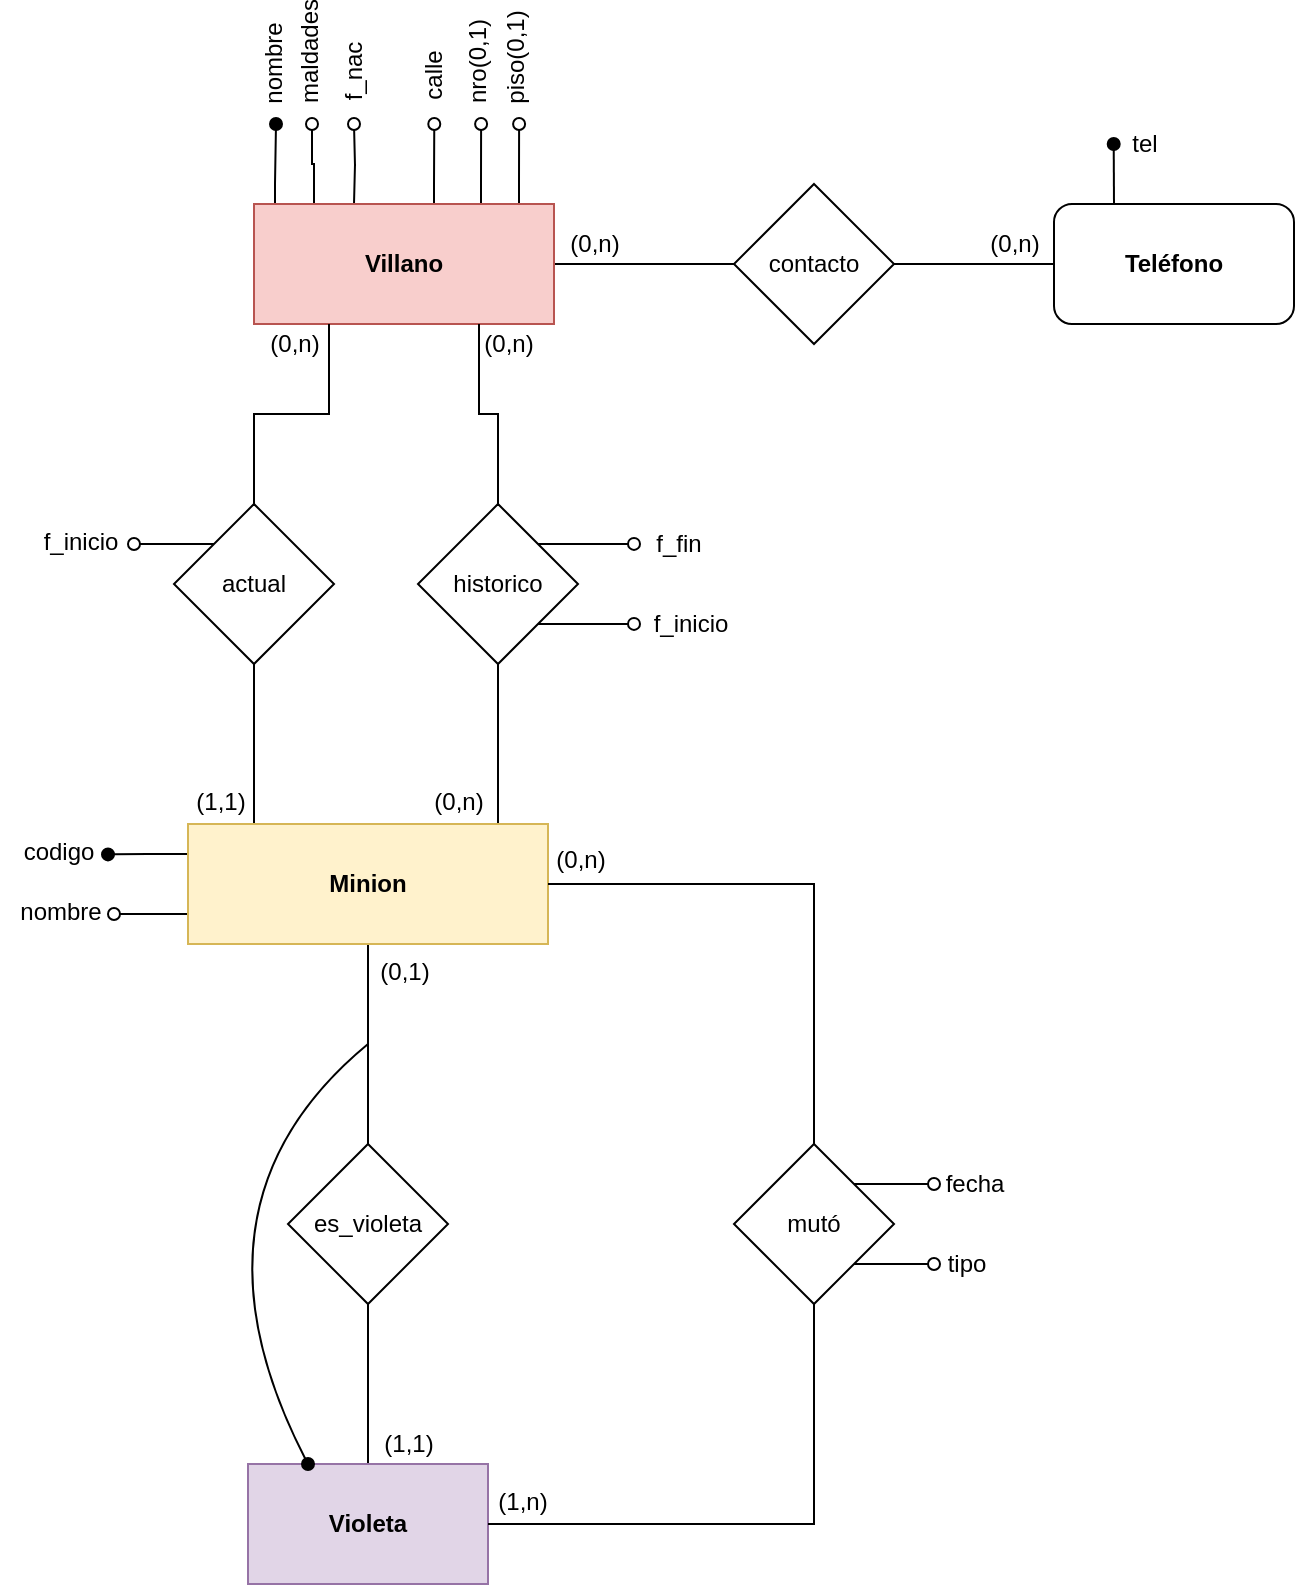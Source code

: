 <mxfile version="17.4.5" type="device"><diagram id="xiOBp9K8O0-WoL1GpT-Q" name="Page-1"><mxGraphModel dx="914" dy="555" grid="1" gridSize="10" guides="1" tooltips="1" connect="1" arrows="1" fold="1" page="1" pageScale="1" pageWidth="827" pageHeight="1169" math="0" shadow="0"><root><mxCell id="0"/><mxCell id="1" parent="0"/><mxCell id="xf0IeTYVD-WTQARBFhv2-3" style="edgeStyle=orthogonalEdgeStyle;rounded=0;orthogonalLoop=1;jettySize=auto;html=1;exitX=0.25;exitY=0;exitDx=0;exitDy=0;endArrow=oval;endFill=1;" edge="1" parent="1"><mxGeometry relative="1" as="geometry"><mxPoint x="168" y="226" as="targetPoint"/><mxPoint x="167.5" y="266" as="sourcePoint"/><Array as="points"><mxPoint x="168" y="256"/><mxPoint x="168" y="256"/></Array></mxGeometry></mxCell><mxCell id="xf0IeTYVD-WTQARBFhv2-4" style="edgeStyle=orthogonalEdgeStyle;rounded=0;orthogonalLoop=1;jettySize=auto;html=1;exitX=0.25;exitY=0;exitDx=0;exitDy=0;endArrow=oval;endFill=0;" edge="1" parent="1"><mxGeometry relative="1" as="geometry"><mxPoint x="186" y="226" as="targetPoint"/><mxPoint x="185.5" y="266" as="sourcePoint"/><Array as="points"><mxPoint x="187" y="266"/><mxPoint x="187" y="246"/><mxPoint x="186" y="246"/></Array></mxGeometry></mxCell><mxCell id="xf0IeTYVD-WTQARBFhv2-5" style="edgeStyle=orthogonalEdgeStyle;rounded=0;orthogonalLoop=1;jettySize=auto;html=1;exitX=0.5;exitY=0;exitDx=0;exitDy=0;endArrow=oval;endFill=0;" edge="1" parent="1"><mxGeometry relative="1" as="geometry"><mxPoint x="207" y="226" as="targetPoint"/><mxPoint x="207" y="266" as="sourcePoint"/></mxGeometry></mxCell><mxCell id="xf0IeTYVD-WTQARBFhv2-7" style="edgeStyle=orthogonalEdgeStyle;rounded=0;orthogonalLoop=1;jettySize=auto;html=1;exitX=0.5;exitY=0;exitDx=0;exitDy=0;endArrow=oval;endFill=0;" edge="1" parent="1"><mxGeometry relative="1" as="geometry"><mxPoint x="247.138" y="226" as="targetPoint"/><mxPoint x="247" y="266" as="sourcePoint"/><Array as="points"><mxPoint x="247" y="256"/><mxPoint x="247" y="256"/></Array></mxGeometry></mxCell><mxCell id="xf0IeTYVD-WTQARBFhv2-8" style="edgeStyle=orthogonalEdgeStyle;rounded=0;orthogonalLoop=1;jettySize=auto;html=1;exitX=0.75;exitY=0;exitDx=0;exitDy=0;endArrow=oval;endFill=0;" edge="1" parent="1"><mxGeometry relative="1" as="geometry"><mxPoint x="270.552" y="226" as="targetPoint"/><mxPoint x="270.5" y="266" as="sourcePoint"/><Array as="points"><mxPoint x="271" y="256"/><mxPoint x="271" y="256"/></Array></mxGeometry></mxCell><mxCell id="xf0IeTYVD-WTQARBFhv2-9" style="edgeStyle=orthogonalEdgeStyle;rounded=0;orthogonalLoop=1;jettySize=auto;html=1;exitX=0.75;exitY=0;exitDx=0;exitDy=0;endArrow=oval;endFill=0;" edge="1" parent="1"><mxGeometry relative="1" as="geometry"><mxPoint x="289.552" y="226" as="targetPoint"/><mxPoint x="289.5" y="266" as="sourcePoint"/><Array as="points"><mxPoint x="290" y="256"/><mxPoint x="290" y="256"/></Array></mxGeometry></mxCell><mxCell id="xf0IeTYVD-WTQARBFhv2-21" style="edgeStyle=orthogonalEdgeStyle;rounded=0;orthogonalLoop=1;jettySize=auto;html=1;exitX=1;exitY=0.5;exitDx=0;exitDy=0;entryX=0;entryY=0.5;entryDx=0;entryDy=0;endArrow=none;endFill=0;" edge="1" parent="1" source="xf0IeTYVD-WTQARBFhv2-1" target="xf0IeTYVD-WTQARBFhv2-16"><mxGeometry relative="1" as="geometry"/></mxCell><mxCell id="xf0IeTYVD-WTQARBFhv2-1" value="Villano" style="rounded=0;whiteSpace=wrap;html=1;fontStyle=1;fillColor=#f8cecc;strokeColor=#b85450;" vertex="1" parent="1"><mxGeometry x="157" y="266" width="150" height="60" as="geometry"/></mxCell><mxCell id="xf0IeTYVD-WTQARBFhv2-10" value="nombre" style="text;html=1;align=center;verticalAlign=middle;resizable=0;points=[];autosize=1;strokeColor=none;fillColor=none;horizontal=0;" vertex="1" parent="1"><mxGeometry x="137" y="186" width="60" height="20" as="geometry"/></mxCell><mxCell id="xf0IeTYVD-WTQARBFhv2-11" value="maldades" style="text;html=1;align=center;verticalAlign=middle;resizable=0;points=[];autosize=1;strokeColor=none;fillColor=none;horizontal=0;" vertex="1" parent="1"><mxGeometry x="150" y="180" width="70" height="20" as="geometry"/></mxCell><mxCell id="xf0IeTYVD-WTQARBFhv2-12" value="f_nac" style="text;html=1;align=center;verticalAlign=middle;resizable=0;points=[];autosize=1;strokeColor=none;fillColor=none;horizontal=0;" vertex="1" parent="1"><mxGeometry x="187" y="190" width="40" height="20" as="geometry"/></mxCell><mxCell id="xf0IeTYVD-WTQARBFhv2-13" value="calle" style="text;html=1;align=center;verticalAlign=middle;resizable=0;points=[];autosize=1;strokeColor=none;fillColor=none;horizontal=0;" vertex="1" parent="1"><mxGeometry x="227" y="192" width="40" height="20" as="geometry"/></mxCell><mxCell id="xf0IeTYVD-WTQARBFhv2-14" value="nro(0,1)" style="text;html=1;align=center;verticalAlign=middle;resizable=0;points=[];autosize=1;strokeColor=none;fillColor=none;horizontal=0;" vertex="1" parent="1"><mxGeometry x="239" y="185" width="60" height="20" as="geometry"/></mxCell><mxCell id="xf0IeTYVD-WTQARBFhv2-15" value="piso(0,1)" style="text;html=1;align=center;verticalAlign=middle;resizable=0;points=[];autosize=1;strokeColor=none;fillColor=none;horizontal=0;" vertex="1" parent="1"><mxGeometry x="258" y="183" width="60" height="20" as="geometry"/></mxCell><mxCell id="xf0IeTYVD-WTQARBFhv2-22" style="edgeStyle=orthogonalEdgeStyle;rounded=0;orthogonalLoop=1;jettySize=auto;html=1;exitX=1;exitY=0.5;exitDx=0;exitDy=0;entryX=0;entryY=0.5;entryDx=0;entryDy=0;endArrow=none;endFill=0;" edge="1" parent="1" source="xf0IeTYVD-WTQARBFhv2-16" target="xf0IeTYVD-WTQARBFhv2-18"><mxGeometry relative="1" as="geometry"/></mxCell><mxCell id="xf0IeTYVD-WTQARBFhv2-16" value="contacto" style="rhombus;whiteSpace=wrap;html=1;" vertex="1" parent="1"><mxGeometry x="397" y="256" width="80" height="80" as="geometry"/></mxCell><mxCell id="xf0IeTYVD-WTQARBFhv2-19" style="edgeStyle=orthogonalEdgeStyle;rounded=0;orthogonalLoop=1;jettySize=auto;html=1;exitX=0.25;exitY=0;exitDx=0;exitDy=0;endArrow=oval;endFill=1;" edge="1" parent="1" source="xf0IeTYVD-WTQARBFhv2-18"><mxGeometry relative="1" as="geometry"><mxPoint x="586.857" y="236" as="targetPoint"/></mxGeometry></mxCell><mxCell id="xf0IeTYVD-WTQARBFhv2-18" value="Teléfono" style="rounded=1;whiteSpace=wrap;html=1;fontStyle=1" vertex="1" parent="1"><mxGeometry x="557" y="266" width="120" height="60" as="geometry"/></mxCell><mxCell id="xf0IeTYVD-WTQARBFhv2-20" value="tel" style="text;html=1;align=center;verticalAlign=middle;resizable=0;points=[];autosize=1;strokeColor=none;fillColor=none;" vertex="1" parent="1"><mxGeometry x="587" y="226" width="30" height="20" as="geometry"/></mxCell><mxCell id="xf0IeTYVD-WTQARBFhv2-24" style="edgeStyle=orthogonalEdgeStyle;rounded=0;orthogonalLoop=1;jettySize=auto;html=1;exitX=1;exitY=0;exitDx=0;exitDy=0;endArrow=oval;endFill=0;" edge="1" parent="1" source="xf0IeTYVD-WTQARBFhv2-23"><mxGeometry relative="1" as="geometry"><mxPoint x="347" y="435.952" as="targetPoint"/></mxGeometry></mxCell><mxCell id="xf0IeTYVD-WTQARBFhv2-25" style="edgeStyle=orthogonalEdgeStyle;rounded=0;orthogonalLoop=1;jettySize=auto;html=1;exitX=1;exitY=1;exitDx=0;exitDy=0;endArrow=oval;endFill=0;" edge="1" parent="1" source="xf0IeTYVD-WTQARBFhv2-23"><mxGeometry relative="1" as="geometry"><mxPoint x="347" y="475.952" as="targetPoint"/></mxGeometry></mxCell><mxCell id="xf0IeTYVD-WTQARBFhv2-35" style="edgeStyle=orthogonalEdgeStyle;rounded=0;orthogonalLoop=1;jettySize=auto;html=1;exitX=0.5;exitY=1;exitDx=0;exitDy=0;entryX=0.75;entryY=0;entryDx=0;entryDy=0;endArrow=none;endFill=0;" edge="1" parent="1" source="xf0IeTYVD-WTQARBFhv2-23" target="xf0IeTYVD-WTQARBFhv2-31"><mxGeometry relative="1" as="geometry"><Array as="points"><mxPoint x="279" y="576"/></Array></mxGeometry></mxCell><mxCell id="xf0IeTYVD-WTQARBFhv2-38" style="edgeStyle=orthogonalEdgeStyle;rounded=0;orthogonalLoop=1;jettySize=auto;html=1;exitX=0.5;exitY=0;exitDx=0;exitDy=0;entryX=0.75;entryY=1;entryDx=0;entryDy=0;endArrow=none;endFill=0;" edge="1" parent="1" source="xf0IeTYVD-WTQARBFhv2-23" target="xf0IeTYVD-WTQARBFhv2-1"><mxGeometry relative="1" as="geometry"/></mxCell><mxCell id="xf0IeTYVD-WTQARBFhv2-23" value="historico" style="rhombus;whiteSpace=wrap;html=1;" vertex="1" parent="1"><mxGeometry x="239" y="416" width="80" height="80" as="geometry"/></mxCell><mxCell id="xf0IeTYVD-WTQARBFhv2-26" value="f_fin" style="text;html=1;align=center;verticalAlign=middle;resizable=0;points=[];autosize=1;strokeColor=none;fillColor=none;" vertex="1" parent="1"><mxGeometry x="349" y="426" width="40" height="20" as="geometry"/></mxCell><mxCell id="xf0IeTYVD-WTQARBFhv2-27" value="f_inicio" style="text;html=1;align=center;verticalAlign=middle;resizable=0;points=[];autosize=1;strokeColor=none;fillColor=none;" vertex="1" parent="1"><mxGeometry x="350" y="466" width="50" height="20" as="geometry"/></mxCell><mxCell id="xf0IeTYVD-WTQARBFhv2-29" style="edgeStyle=orthogonalEdgeStyle;rounded=0;orthogonalLoop=1;jettySize=auto;html=1;exitX=0;exitY=0;exitDx=0;exitDy=0;endArrow=oval;endFill=0;" edge="1" parent="1" source="xf0IeTYVD-WTQARBFhv2-28"><mxGeometry relative="1" as="geometry"><mxPoint x="97" y="435.952" as="targetPoint"/></mxGeometry></mxCell><mxCell id="xf0IeTYVD-WTQARBFhv2-34" style="edgeStyle=orthogonalEdgeStyle;rounded=0;orthogonalLoop=1;jettySize=auto;html=1;exitX=0.5;exitY=1;exitDx=0;exitDy=0;entryX=0.25;entryY=0;entryDx=0;entryDy=0;endArrow=none;endFill=0;" edge="1" parent="1" source="xf0IeTYVD-WTQARBFhv2-28" target="xf0IeTYVD-WTQARBFhv2-31"><mxGeometry relative="1" as="geometry"><Array as="points"><mxPoint x="157" y="576"/></Array></mxGeometry></mxCell><mxCell id="xf0IeTYVD-WTQARBFhv2-37" style="edgeStyle=orthogonalEdgeStyle;rounded=0;orthogonalLoop=1;jettySize=auto;html=1;exitX=0.5;exitY=0;exitDx=0;exitDy=0;entryX=0.25;entryY=1;entryDx=0;entryDy=0;endArrow=none;endFill=0;" edge="1" parent="1" source="xf0IeTYVD-WTQARBFhv2-28" target="xf0IeTYVD-WTQARBFhv2-1"><mxGeometry relative="1" as="geometry"/></mxCell><mxCell id="xf0IeTYVD-WTQARBFhv2-28" value="actual" style="rhombus;whiteSpace=wrap;html=1;" vertex="1" parent="1"><mxGeometry x="117" y="416" width="80" height="80" as="geometry"/></mxCell><mxCell id="xf0IeTYVD-WTQARBFhv2-30" value="f_inicio" style="text;html=1;align=center;verticalAlign=middle;resizable=0;points=[];autosize=1;strokeColor=none;fillColor=none;" vertex="1" parent="1"><mxGeometry x="45" y="425" width="50" height="20" as="geometry"/></mxCell><mxCell id="xf0IeTYVD-WTQARBFhv2-32" style="edgeStyle=orthogonalEdgeStyle;rounded=0;orthogonalLoop=1;jettySize=auto;html=1;exitX=0;exitY=0.25;exitDx=0;exitDy=0;endArrow=oval;endFill=1;" edge="1" parent="1" source="xf0IeTYVD-WTQARBFhv2-31"><mxGeometry relative="1" as="geometry"><mxPoint x="84" y="591.19" as="targetPoint"/></mxGeometry></mxCell><mxCell id="xf0IeTYVD-WTQARBFhv2-43" style="edgeStyle=orthogonalEdgeStyle;rounded=0;orthogonalLoop=1;jettySize=auto;html=1;exitX=0;exitY=0.75;exitDx=0;exitDy=0;endArrow=oval;endFill=0;" edge="1" parent="1" source="xf0IeTYVD-WTQARBFhv2-31"><mxGeometry relative="1" as="geometry"><mxPoint x="87" y="621.19" as="targetPoint"/></mxGeometry></mxCell><mxCell id="xf0IeTYVD-WTQARBFhv2-52" style="edgeStyle=orthogonalEdgeStyle;rounded=0;orthogonalLoop=1;jettySize=auto;html=1;exitX=0.5;exitY=1;exitDx=0;exitDy=0;entryX=0.5;entryY=0;entryDx=0;entryDy=0;endArrow=none;endFill=0;" edge="1" parent="1" source="xf0IeTYVD-WTQARBFhv2-31" target="xf0IeTYVD-WTQARBFhv2-46"><mxGeometry relative="1" as="geometry"/></mxCell><mxCell id="xf0IeTYVD-WTQARBFhv2-31" value="Minion" style="rounded=0;whiteSpace=wrap;html=1;fontStyle=1;fillColor=#fff2cc;strokeColor=#d6b656;" vertex="1" parent="1"><mxGeometry x="124" y="576" width="180" height="60" as="geometry"/></mxCell><mxCell id="xf0IeTYVD-WTQARBFhv2-33" value="codigo" style="text;html=1;align=center;verticalAlign=middle;resizable=0;points=[];autosize=1;strokeColor=none;fillColor=none;" vertex="1" parent="1"><mxGeometry x="34" y="580" width="50" height="20" as="geometry"/></mxCell><mxCell id="xf0IeTYVD-WTQARBFhv2-39" value="(0,n)" style="text;html=1;align=center;verticalAlign=middle;resizable=0;points=[];autosize=1;strokeColor=none;fillColor=none;" vertex="1" parent="1"><mxGeometry x="157" y="326" width="40" height="20" as="geometry"/></mxCell><mxCell id="xf0IeTYVD-WTQARBFhv2-40" value="(0,n)" style="text;html=1;align=center;verticalAlign=middle;resizable=0;points=[];autosize=1;strokeColor=none;fillColor=none;" vertex="1" parent="1"><mxGeometry x="264" y="326" width="40" height="20" as="geometry"/></mxCell><mxCell id="xf0IeTYVD-WTQARBFhv2-41" value="(1,1)" style="text;html=1;align=center;verticalAlign=middle;resizable=0;points=[];autosize=1;strokeColor=none;fillColor=none;" vertex="1" parent="1"><mxGeometry x="120" y="555" width="40" height="20" as="geometry"/></mxCell><mxCell id="xf0IeTYVD-WTQARBFhv2-42" value="(0,n)" style="text;html=1;align=center;verticalAlign=middle;resizable=0;points=[];autosize=1;strokeColor=none;fillColor=none;" vertex="1" parent="1"><mxGeometry x="239" y="555" width="40" height="20" as="geometry"/></mxCell><mxCell id="xf0IeTYVD-WTQARBFhv2-44" value="nombre" style="text;html=1;align=center;verticalAlign=middle;resizable=0;points=[];autosize=1;strokeColor=none;fillColor=none;" vertex="1" parent="1"><mxGeometry x="30" y="610" width="60" height="20" as="geometry"/></mxCell><mxCell id="xf0IeTYVD-WTQARBFhv2-54" style="edgeStyle=orthogonalEdgeStyle;rounded=0;orthogonalLoop=1;jettySize=auto;html=1;exitX=0.5;exitY=1;exitDx=0;exitDy=0;entryX=0.5;entryY=0;entryDx=0;entryDy=0;endArrow=none;endFill=0;" edge="1" parent="1" source="xf0IeTYVD-WTQARBFhv2-46" target="xf0IeTYVD-WTQARBFhv2-48"><mxGeometry relative="1" as="geometry"/></mxCell><mxCell id="xf0IeTYVD-WTQARBFhv2-46" value="es_violeta" style="rhombus;whiteSpace=wrap;html=1;" vertex="1" parent="1"><mxGeometry x="174" y="736" width="80" height="80" as="geometry"/></mxCell><mxCell id="xf0IeTYVD-WTQARBFhv2-48" value="Violeta" style="rounded=0;whiteSpace=wrap;html=1;fontStyle=1;fillColor=#e1d5e7;strokeColor=#9673a6;" vertex="1" parent="1"><mxGeometry x="154" y="896" width="120" height="60" as="geometry"/></mxCell><mxCell id="xf0IeTYVD-WTQARBFhv2-50" style="edgeStyle=orthogonalEdgeStyle;rounded=0;orthogonalLoop=1;jettySize=auto;html=1;exitX=0.5;exitY=1;exitDx=0;exitDy=0;entryX=1;entryY=0.5;entryDx=0;entryDy=0;endArrow=none;endFill=0;" edge="1" parent="1" source="xf0IeTYVD-WTQARBFhv2-49" target="xf0IeTYVD-WTQARBFhv2-48"><mxGeometry relative="1" as="geometry"/></mxCell><mxCell id="xf0IeTYVD-WTQARBFhv2-51" style="edgeStyle=orthogonalEdgeStyle;rounded=0;orthogonalLoop=1;jettySize=auto;html=1;exitX=0.5;exitY=0;exitDx=0;exitDy=0;entryX=1;entryY=0.5;entryDx=0;entryDy=0;endArrow=none;endFill=0;" edge="1" parent="1" source="xf0IeTYVD-WTQARBFhv2-49" target="xf0IeTYVD-WTQARBFhv2-31"><mxGeometry relative="1" as="geometry"/></mxCell><mxCell id="xf0IeTYVD-WTQARBFhv2-55" style="edgeStyle=orthogonalEdgeStyle;rounded=0;orthogonalLoop=1;jettySize=auto;html=1;exitX=1;exitY=0;exitDx=0;exitDy=0;endArrow=oval;endFill=0;" edge="1" parent="1" source="xf0IeTYVD-WTQARBFhv2-49"><mxGeometry relative="1" as="geometry"><mxPoint x="497" y="755.952" as="targetPoint"/></mxGeometry></mxCell><mxCell id="xf0IeTYVD-WTQARBFhv2-56" style="edgeStyle=orthogonalEdgeStyle;rounded=0;orthogonalLoop=1;jettySize=auto;html=1;exitX=1;exitY=1;exitDx=0;exitDy=0;endArrow=oval;endFill=0;" edge="1" parent="1" source="xf0IeTYVD-WTQARBFhv2-49"><mxGeometry relative="1" as="geometry"><mxPoint x="497" y="795.952" as="targetPoint"/></mxGeometry></mxCell><mxCell id="xf0IeTYVD-WTQARBFhv2-49" value="mutó" style="rhombus;whiteSpace=wrap;html=1;" vertex="1" parent="1"><mxGeometry x="397" y="736" width="80" height="80" as="geometry"/></mxCell><mxCell id="xf0IeTYVD-WTQARBFhv2-57" value="fecha" style="text;html=1;align=center;verticalAlign=middle;resizable=0;points=[];autosize=1;strokeColor=none;fillColor=none;" vertex="1" parent="1"><mxGeometry x="497" y="746" width="40" height="20" as="geometry"/></mxCell><mxCell id="xf0IeTYVD-WTQARBFhv2-58" value="tipo" style="text;html=1;align=center;verticalAlign=middle;resizable=0;points=[];autosize=1;strokeColor=none;fillColor=none;" vertex="1" parent="1"><mxGeometry x="498" y="786" width="30" height="20" as="geometry"/></mxCell><mxCell id="xf0IeTYVD-WTQARBFhv2-59" value="(0,n)" style="text;html=1;align=center;verticalAlign=middle;resizable=0;points=[];autosize=1;strokeColor=none;fillColor=none;" vertex="1" parent="1"><mxGeometry x="300" y="584" width="40" height="20" as="geometry"/></mxCell><mxCell id="xf0IeTYVD-WTQARBFhv2-60" value="(1,n)" style="text;html=1;align=center;verticalAlign=middle;resizable=0;points=[];autosize=1;strokeColor=none;fillColor=none;" vertex="1" parent="1"><mxGeometry x="271" y="905" width="40" height="20" as="geometry"/></mxCell><mxCell id="xf0IeTYVD-WTQARBFhv2-61" value="" style="curved=1;endArrow=oval;html=1;rounded=0;entryX=0.25;entryY=0;entryDx=0;entryDy=0;endFill=1;" edge="1" parent="1" target="xf0IeTYVD-WTQARBFhv2-48"><mxGeometry width="50" height="50" relative="1" as="geometry"><mxPoint x="214" y="686" as="sourcePoint"/><mxPoint x="334" y="806" as="targetPoint"/><Array as="points"><mxPoint x="117" y="766"/></Array></mxGeometry></mxCell><mxCell id="xf0IeTYVD-WTQARBFhv2-62" value="(0,n)" style="text;html=1;align=center;verticalAlign=middle;resizable=0;points=[];autosize=1;strokeColor=none;fillColor=none;" vertex="1" parent="1"><mxGeometry x="307" y="276" width="40" height="20" as="geometry"/></mxCell><mxCell id="xf0IeTYVD-WTQARBFhv2-63" value="(0,n)" style="text;html=1;align=center;verticalAlign=middle;resizable=0;points=[];autosize=1;strokeColor=none;fillColor=none;" vertex="1" parent="1"><mxGeometry x="517" y="276" width="40" height="20" as="geometry"/></mxCell><mxCell id="xf0IeTYVD-WTQARBFhv2-64" value="(0,1)" style="text;html=1;align=center;verticalAlign=middle;resizable=0;points=[];autosize=1;strokeColor=none;fillColor=none;" vertex="1" parent="1"><mxGeometry x="212" y="640" width="40" height="20" as="geometry"/></mxCell><mxCell id="xf0IeTYVD-WTQARBFhv2-65" value="(1,1)" style="text;html=1;align=center;verticalAlign=middle;resizable=0;points=[];autosize=1;strokeColor=none;fillColor=none;" vertex="1" parent="1"><mxGeometry x="214" y="876" width="40" height="20" as="geometry"/></mxCell></root></mxGraphModel></diagram></mxfile>